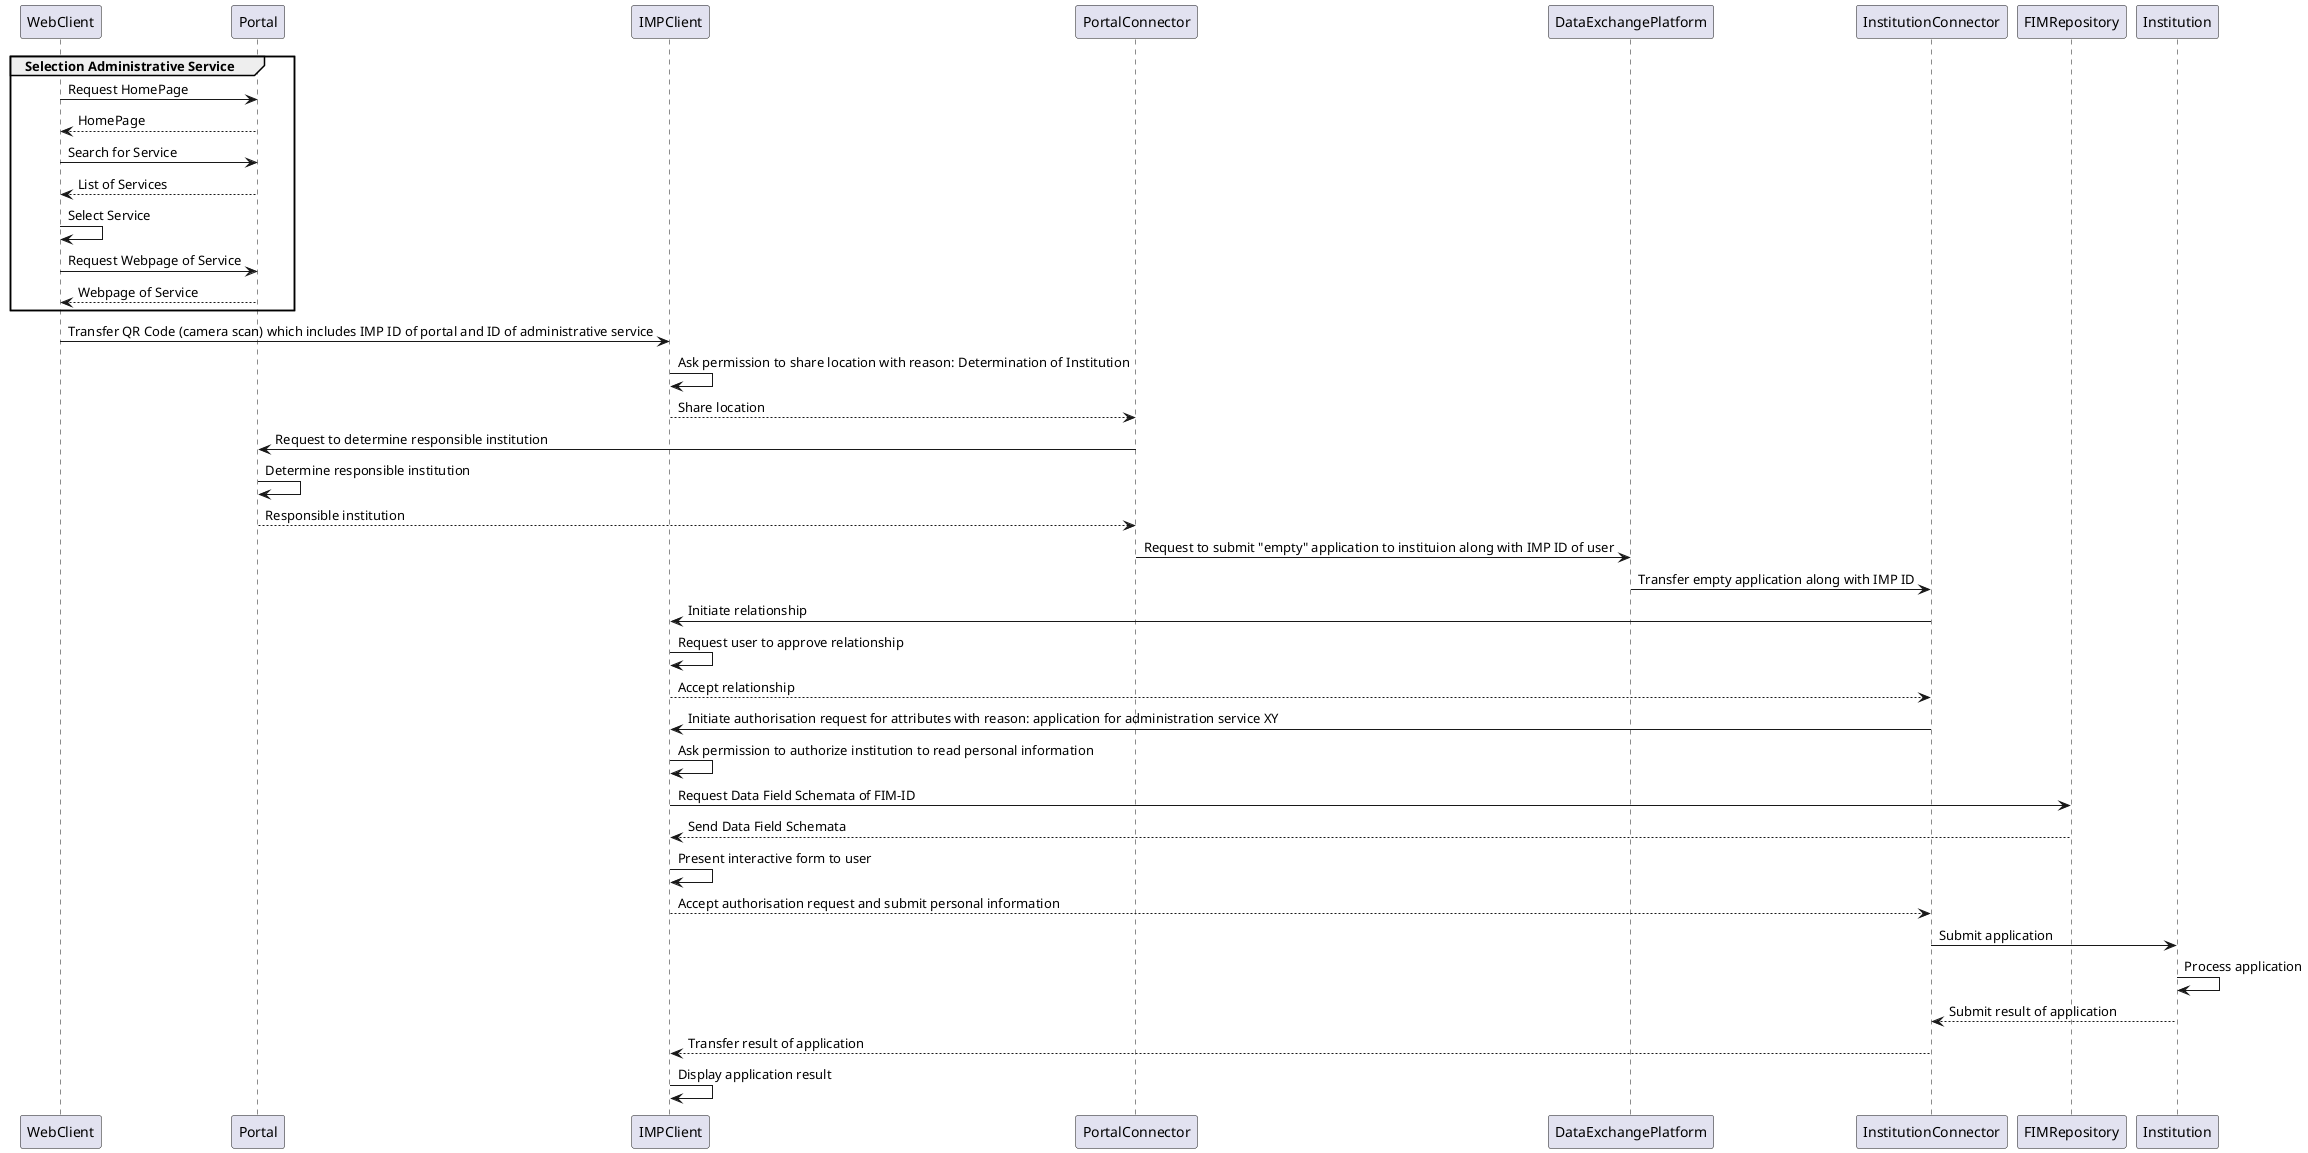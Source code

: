 @startuml Basic Use Case

group Selection Administrative Service

WebClient -> Portal: Request HomePage
Portal --> WebClient: HomePage
WebClient -> Portal: Search for Service
Portal --> WebClient: List of Services
WebClient -> WebClient: Select Service
WebClient -> Portal: Request Webpage of Service
Portal --> WebClient: Webpage of Service

end

WebClient -> IMPClient: Transfer QR Code (camera scan) which includes IMP ID of portal and ID of administrative service
IMPClient -> IMPClient: Ask permission to share location with reason: Determination of Institution
IMPClient --> PortalConnector: Share location
PortalConnector -> Portal: Request to determine responsible institution
Portal -> Portal: Determine responsible institution
Portal --> PortalConnector: Responsible institution
PortalConnector -> DataExchangePlatform: Request to submit "empty" application to instituion along with IMP ID of user
DataExchangePlatform -> InstitutionConnector: Transfer empty application along with IMP ID
InstitutionConnector -> IMPClient: Initiate relationship
IMPClient -> IMPClient: Request user to approve relationship
IMPClient --> InstitutionConnector: Accept relationship
InstitutionConnector -> IMPClient: Initiate authorisation request for attributes with reason: application for administration service XY
IMPClient -> IMPClient: Ask permission to authorize institution to read personal information
IMPClient -> FIMRepository: Request Data Field Schemata of FIM-ID
FIMRepository --> IMPClient: Send Data Field Schemata
IMPClient -> IMPClient: Present interactive form to user
IMPClient --> InstitutionConnector: Accept authorisation request and submit personal information
InstitutionConnector -> Institution: Submit application
Institution -> Institution: Process application
Institution --> InstitutionConnector: Submit result of application
InstitutionConnector --> IMPClient: Transfer result of application
IMPClient -> IMPClient: Display application result

@enduml